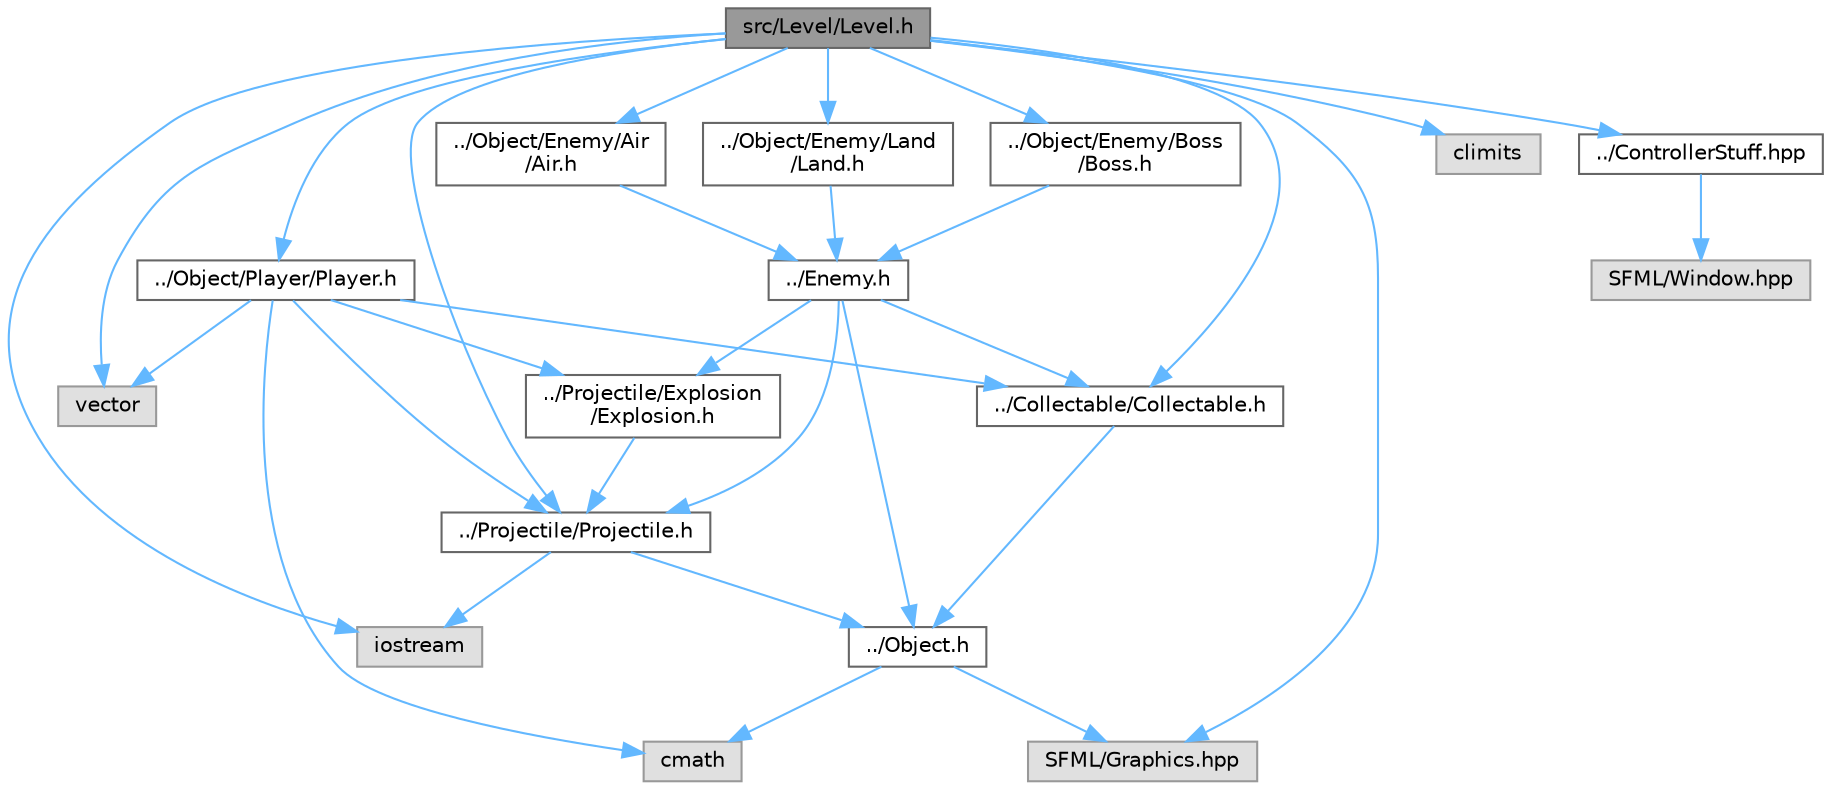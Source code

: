 digraph "src/Level/Level.h"
{
 // LATEX_PDF_SIZE
  bgcolor="transparent";
  edge [fontname=Helvetica,fontsize=10,labelfontname=Helvetica,labelfontsize=10];
  node [fontname=Helvetica,fontsize=10,shape=box,height=0.2,width=0.4];
  Node1 [id="Node000001",label="src/Level/Level.h",height=0.2,width=0.4,color="gray40", fillcolor="grey60", style="filled", fontcolor="black",tooltip=" "];
  Node1 -> Node2 [id="edge31_Node000001_Node000002",color="steelblue1",style="solid",tooltip=" "];
  Node2 [id="Node000002",label="vector",height=0.2,width=0.4,color="grey60", fillcolor="#E0E0E0", style="filled",tooltip=" "];
  Node1 -> Node3 [id="edge32_Node000001_Node000003",color="steelblue1",style="solid",tooltip=" "];
  Node3 [id="Node000003",label="SFML/Graphics.hpp",height=0.2,width=0.4,color="grey60", fillcolor="#E0E0E0", style="filled",tooltip=" "];
  Node1 -> Node4 [id="edge33_Node000001_Node000004",color="steelblue1",style="solid",tooltip=" "];
  Node4 [id="Node000004",label="climits",height=0.2,width=0.4,color="grey60", fillcolor="#E0E0E0", style="filled",tooltip=" "];
  Node1 -> Node5 [id="edge34_Node000001_Node000005",color="steelblue1",style="solid",tooltip=" "];
  Node5 [id="Node000005",label="iostream",height=0.2,width=0.4,color="grey60", fillcolor="#E0E0E0", style="filled",tooltip=" "];
  Node1 -> Node6 [id="edge35_Node000001_Node000006",color="steelblue1",style="solid",tooltip=" "];
  Node6 [id="Node000006",label="../Object/Enemy/Boss\l/Boss.h",height=0.2,width=0.4,color="grey40", fillcolor="white", style="filled",URL="$_boss_8h.html",tooltip=" "];
  Node6 -> Node7 [id="edge36_Node000006_Node000007",color="steelblue1",style="solid",tooltip=" "];
  Node7 [id="Node000007",label="../Enemy.h",height=0.2,width=0.4,color="grey40", fillcolor="white", style="filled",URL="$_enemy_8h.html",tooltip=" "];
  Node7 -> Node8 [id="edge37_Node000007_Node000008",color="steelblue1",style="solid",tooltip=" "];
  Node8 [id="Node000008",label="../Object.h",height=0.2,width=0.4,color="grey40", fillcolor="white", style="filled",URL="$_object_8h.html",tooltip=" "];
  Node8 -> Node3 [id="edge38_Node000008_Node000003",color="steelblue1",style="solid",tooltip=" "];
  Node8 -> Node9 [id="edge39_Node000008_Node000009",color="steelblue1",style="solid",tooltip=" "];
  Node9 [id="Node000009",label="cmath",height=0.2,width=0.4,color="grey60", fillcolor="#E0E0E0", style="filled",tooltip=" "];
  Node7 -> Node10 [id="edge40_Node000007_Node000010",color="steelblue1",style="solid",tooltip=" "];
  Node10 [id="Node000010",label="../Projectile/Projectile.h",height=0.2,width=0.4,color="grey40", fillcolor="white", style="filled",URL="$_projectile_8h.html",tooltip=" "];
  Node10 -> Node8 [id="edge41_Node000010_Node000008",color="steelblue1",style="solid",tooltip=" "];
  Node10 -> Node5 [id="edge42_Node000010_Node000005",color="steelblue1",style="solid",tooltip=" "];
  Node7 -> Node11 [id="edge43_Node000007_Node000011",color="steelblue1",style="solid",tooltip=" "];
  Node11 [id="Node000011",label="../Projectile/Explosion\l/Explosion.h",height=0.2,width=0.4,color="grey40", fillcolor="white", style="filled",URL="$_explosion_8h.html",tooltip=" "];
  Node11 -> Node10 [id="edge44_Node000011_Node000010",color="steelblue1",style="solid",tooltip=" "];
  Node7 -> Node12 [id="edge45_Node000007_Node000012",color="steelblue1",style="solid",tooltip=" "];
  Node12 [id="Node000012",label="../Collectable/Collectable.h",height=0.2,width=0.4,color="grey40", fillcolor="white", style="filled",URL="$_collectable_8h.html",tooltip=" "];
  Node12 -> Node8 [id="edge46_Node000012_Node000008",color="steelblue1",style="solid",tooltip=" "];
  Node1 -> Node13 [id="edge47_Node000001_Node000013",color="steelblue1",style="solid",tooltip=" "];
  Node13 [id="Node000013",label="../Object/Enemy/Air\l/Air.h",height=0.2,width=0.4,color="grey40", fillcolor="white", style="filled",URL="$_air_8h.html",tooltip=" "];
  Node13 -> Node7 [id="edge48_Node000013_Node000007",color="steelblue1",style="solid",tooltip=" "];
  Node1 -> Node14 [id="edge49_Node000001_Node000014",color="steelblue1",style="solid",tooltip=" "];
  Node14 [id="Node000014",label="../Object/Enemy/Land\l/Land.h",height=0.2,width=0.4,color="grey40", fillcolor="white", style="filled",URL="$_land_8h.html",tooltip=" "];
  Node14 -> Node7 [id="edge50_Node000014_Node000007",color="steelblue1",style="solid",tooltip=" "];
  Node1 -> Node15 [id="edge51_Node000001_Node000015",color="steelblue1",style="solid",tooltip=" "];
  Node15 [id="Node000015",label="../Object/Player/Player.h",height=0.2,width=0.4,color="grey40", fillcolor="white", style="filled",URL="$_object_2_player_2_player_8h.html",tooltip=" "];
  Node15 -> Node2 [id="edge52_Node000015_Node000002",color="steelblue1",style="solid",tooltip=" "];
  Node15 -> Node9 [id="edge53_Node000015_Node000009",color="steelblue1",style="solid",tooltip=" "];
  Node15 -> Node10 [id="edge54_Node000015_Node000010",color="steelblue1",style="solid",tooltip=" "];
  Node15 -> Node12 [id="edge55_Node000015_Node000012",color="steelblue1",style="solid",tooltip=" "];
  Node15 -> Node11 [id="edge56_Node000015_Node000011",color="steelblue1",style="solid",tooltip=" "];
  Node1 -> Node10 [id="edge57_Node000001_Node000010",color="steelblue1",style="solid",tooltip=" "];
  Node1 -> Node12 [id="edge58_Node000001_Node000012",color="steelblue1",style="solid",tooltip=" "];
  Node1 -> Node16 [id="edge59_Node000001_Node000016",color="steelblue1",style="solid",tooltip=" "];
  Node16 [id="Node000016",label="../ControllerStuff.hpp",height=0.2,width=0.4,color="grey40", fillcolor="white", style="filled",URL="$_controller_stuff_8hpp.html",tooltip=" "];
  Node16 -> Node17 [id="edge60_Node000016_Node000017",color="steelblue1",style="solid",tooltip=" "];
  Node17 [id="Node000017",label="SFML/Window.hpp",height=0.2,width=0.4,color="grey60", fillcolor="#E0E0E0", style="filled",tooltip=" "];
}
